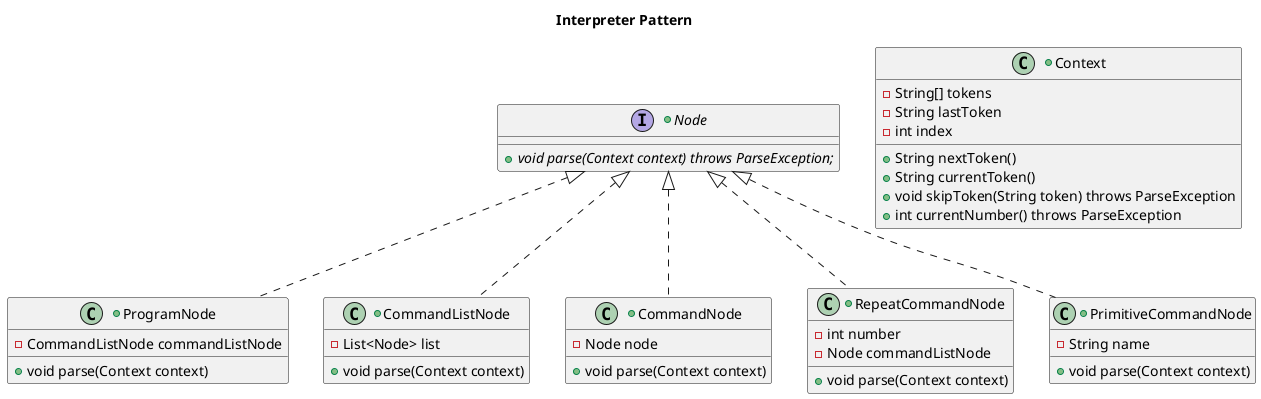 @startuml
title  Interpreter Pattern

+interface Node {
    + {abstract} void parse(Context context) throws ParseException;
}

+class ProgramNode implements Node {
    - CommandListNode commandListNode
    + void parse(Context context)
}

+class CommandListNode implements Node {
    - List<Node> list
    + void parse(Context context)
}

+class CommandNode implements Node {
    - Node node
    + void parse(Context context)
}

+class RepeatCommandNode implements Node {
    - int number
    - Node commandListNode
    + void parse(Context context)
}

+class PrimitiveCommandNode implements Node {
    - String name
    + void parse(Context context)
}

+class Context {
    - String[] tokens
    - String lastToken
    - int index
    + String nextToken()
    + String currentToken()
    + void skipToken(String token) throws ParseException
    + int currentNumber() throws ParseException
}


@enduml
